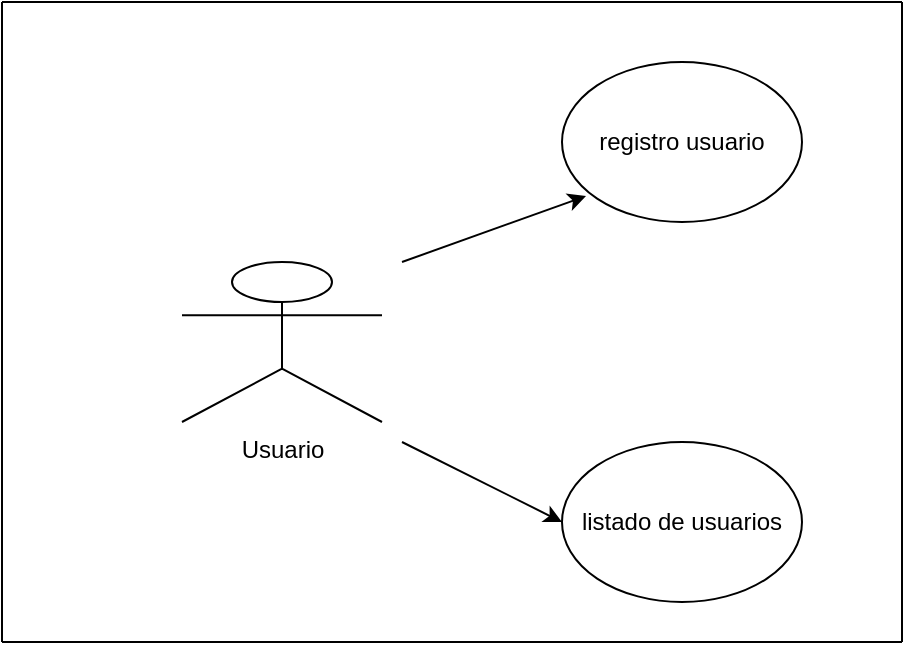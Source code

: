 <mxfile version="22.1.5" type="github" pages="2">
  <diagram name="Page-1" id="YDVmIrg4na8IhVehxOfg">
    <mxGraphModel dx="880" dy="532" grid="1" gridSize="10" guides="1" tooltips="1" connect="1" arrows="1" fold="1" page="1" pageScale="1" pageWidth="850" pageHeight="1100" math="0" shadow="0">
      <root>
        <mxCell id="0" />
        <mxCell id="1" parent="0" />
        <mxCell id="vJNQRdf9ClBG_4oOkR8q-1" value="registro usuario" style="ellipse;whiteSpace=wrap;html=1;" vertex="1" parent="1">
          <mxGeometry x="480" y="110" width="120" height="80" as="geometry" />
        </mxCell>
        <mxCell id="vJNQRdf9ClBG_4oOkR8q-2" value="listado de usuarios" style="ellipse;whiteSpace=wrap;html=1;" vertex="1" parent="1">
          <mxGeometry x="480" y="300" width="120" height="80" as="geometry" />
        </mxCell>
        <mxCell id="vJNQRdf9ClBG_4oOkR8q-3" value="Usuario" style="shape=umlActor;verticalLabelPosition=bottom;verticalAlign=top;html=1;outlineConnect=0;" vertex="1" parent="1">
          <mxGeometry x="290" y="210" width="100" height="80" as="geometry" />
        </mxCell>
        <mxCell id="vJNQRdf9ClBG_4oOkR8q-6" value="" style="endArrow=classic;html=1;rounded=0;entryX=0.1;entryY=0.838;entryDx=0;entryDy=0;entryPerimeter=0;" edge="1" parent="1" target="vJNQRdf9ClBG_4oOkR8q-1">
          <mxGeometry width="50" height="50" relative="1" as="geometry">
            <mxPoint x="400" y="210" as="sourcePoint" />
            <mxPoint x="450" y="250" as="targetPoint" />
          </mxGeometry>
        </mxCell>
        <mxCell id="vJNQRdf9ClBG_4oOkR8q-7" value="" style="endArrow=classic;html=1;rounded=0;entryX=0;entryY=0.5;entryDx=0;entryDy=0;" edge="1" parent="1" target="vJNQRdf9ClBG_4oOkR8q-2">
          <mxGeometry width="50" height="50" relative="1" as="geometry">
            <mxPoint x="400" y="300" as="sourcePoint" />
            <mxPoint x="450" y="250" as="targetPoint" />
          </mxGeometry>
        </mxCell>
        <mxCell id="vJNQRdf9ClBG_4oOkR8q-11" value="" style="endArrow=none;html=1;rounded=0;" edge="1" parent="1">
          <mxGeometry width="50" height="50" relative="1" as="geometry">
            <mxPoint x="200" y="80" as="sourcePoint" />
            <mxPoint x="650" y="80" as="targetPoint" />
          </mxGeometry>
        </mxCell>
        <mxCell id="vJNQRdf9ClBG_4oOkR8q-12" value="" style="endArrow=none;html=1;rounded=0;" edge="1" parent="1">
          <mxGeometry width="50" height="50" relative="1" as="geometry">
            <mxPoint x="200" y="400" as="sourcePoint" />
            <mxPoint x="200" y="80" as="targetPoint" />
          </mxGeometry>
        </mxCell>
        <mxCell id="vJNQRdf9ClBG_4oOkR8q-13" value="" style="endArrow=none;html=1;rounded=0;" edge="1" parent="1">
          <mxGeometry width="50" height="50" relative="1" as="geometry">
            <mxPoint x="200" y="400" as="sourcePoint" />
            <mxPoint x="650" y="400" as="targetPoint" />
          </mxGeometry>
        </mxCell>
        <mxCell id="vJNQRdf9ClBG_4oOkR8q-14" value="" style="endArrow=none;html=1;rounded=0;" edge="1" parent="1">
          <mxGeometry width="50" height="50" relative="1" as="geometry">
            <mxPoint x="650" y="400" as="sourcePoint" />
            <mxPoint x="650" y="80" as="targetPoint" />
          </mxGeometry>
        </mxCell>
      </root>
    </mxGraphModel>
  </diagram>
  <diagram id="_7ErC7jxJLhWnltEtK82" name="Page-2">
    <mxGraphModel dx="880" dy="532" grid="1" gridSize="10" guides="1" tooltips="1" connect="1" arrows="1" fold="1" page="1" pageScale="1" pageWidth="850" pageHeight="1100" math="0" shadow="0">
      <root>
        <mxCell id="0" />
        <mxCell id="1" parent="0" />
        <mxCell id="lY57CFRak0ijERhOjDeR-1" value="" style="html=1;points=[[0,0,0,0,5],[0,1,0,0,-5],[1,0,0,0,5],[1,1,0,0,-5]];perimeter=orthogonalPerimeter;outlineConnect=0;targetShapes=umlLifeline;portConstraint=eastwest;newEdgeStyle={&quot;curved&quot;:0,&quot;rounded&quot;:0};" vertex="1" parent="1">
          <mxGeometry x="380" y="220" width="20" height="310" as="geometry" />
        </mxCell>
        <mxCell id="lY57CFRak0ijERhOjDeR-2" value="POST&amp;nbsp;" style="html=1;verticalAlign=bottom;endArrow=block;curved=0;rounded=0;entryX=0;entryY=0;entryDx=0;entryDy=5;" edge="1" parent="1">
          <mxGeometry relative="1" as="geometry">
            <mxPoint x="220" y="250.0" as="sourcePoint" />
            <mxPoint x="380" y="250.0" as="targetPoint" />
          </mxGeometry>
        </mxCell>
        <mxCell id="lY57CFRak0ijERhOjDeR-3" value="201 CREATED" style="html=1;verticalAlign=bottom;endArrow=open;dashed=1;endSize=8;curved=0;rounded=0;entryX=1.2;entryY=0.367;entryDx=0;entryDy=0;entryPerimeter=0;" edge="1" source="lY57CFRak0ijERhOjDeR-1" parent="1" target="lY57CFRak0ijERhOjDeR-7">
          <mxGeometry relative="1" as="geometry">
            <mxPoint x="310" y="315" as="targetPoint" />
          </mxGeometry>
        </mxCell>
        <mxCell id="lY57CFRak0ijERhOjDeR-4" value="&lt;pre style=&quot;background-color:#2b2b2b;color:#a9b7c6;font-family:&#39;JetBrains Mono&#39;,monospace;font-size:9.8pt;&quot;&gt;&lt;br&gt;&lt;/pre&gt;" style="text;html=1;strokeColor=none;fillColor=none;align=center;verticalAlign=middle;whiteSpace=wrap;rounded=0;" vertex="1" parent="1">
          <mxGeometry x="390" y="210" width="60" height="30" as="geometry" />
        </mxCell>
        <mxCell id="lY57CFRak0ijERhOjDeR-6" value="regresa token" style="shape=note;whiteSpace=wrap;html=1;backgroundOutline=1;darkOpacity=0.05;" vertex="1" parent="1">
          <mxGeometry x="320" y="330" width="40" height="50" as="geometry" />
        </mxCell>
        <mxCell id="lY57CFRak0ijERhOjDeR-7" value="" style="html=1;points=[[0,0,0,0,5],[0,1,0,0,-5],[1,0,0,0,5],[1,1,0,0,-5]];perimeter=orthogonalPerimeter;outlineConnect=0;targetShapes=umlLifeline;portConstraint=eastwest;newEdgeStyle={&quot;curved&quot;:0,&quot;rounded&quot;:0};" vertex="1" parent="1">
          <mxGeometry x="200" y="200" width="20" height="330" as="geometry" />
        </mxCell>
        <mxCell id="lY57CFRak0ijERhOjDeR-8" value="usuario" style="rounded=1;whiteSpace=wrap;html=1;" vertex="1" parent="1">
          <mxGeometry x="165" y="140" width="90" height="40" as="geometry" />
        </mxCell>
        <mxCell id="lY57CFRak0ijERhOjDeR-9" value="/api/users/" style="rounded=1;whiteSpace=wrap;html=1;" vertex="1" parent="1">
          <mxGeometry x="360" y="170" width="90" height="40" as="geometry" />
        </mxCell>
        <mxCell id="lY57CFRak0ijERhOjDeR-10" value="GET" style="html=1;verticalAlign=bottom;endArrow=block;curved=0;rounded=0;entryX=0;entryY=0;entryDx=0;entryDy=5;" edge="1" parent="1">
          <mxGeometry relative="1" as="geometry">
            <mxPoint x="220" y="420" as="sourcePoint" />
            <mxPoint x="380" y="420" as="targetPoint" />
          </mxGeometry>
        </mxCell>
        <mxCell id="lY57CFRak0ijERhOjDeR-11" value="agrega token en header" style="shape=note;whiteSpace=wrap;html=1;backgroundOutline=1;darkOpacity=0.05;" vertex="1" parent="1">
          <mxGeometry x="280" y="420" width="40" height="50" as="geometry" />
        </mxCell>
        <mxCell id="lY57CFRak0ijERhOjDeR-12" value="200 OK" style="html=1;verticalAlign=bottom;endArrow=open;dashed=1;endSize=8;curved=0;rounded=0;entryX=1.2;entryY=0.367;entryDx=0;entryDy=0;entryPerimeter=0;" edge="1" parent="1">
          <mxGeometry relative="1" as="geometry">
            <mxPoint x="220" y="500" as="targetPoint" />
            <mxPoint x="376" y="500" as="sourcePoint" />
          </mxGeometry>
        </mxCell>
      </root>
    </mxGraphModel>
  </diagram>
</mxfile>
